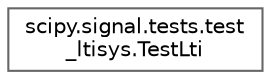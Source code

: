 digraph "Graphical Class Hierarchy"
{
 // LATEX_PDF_SIZE
  bgcolor="transparent";
  edge [fontname=Helvetica,fontsize=10,labelfontname=Helvetica,labelfontsize=10];
  node [fontname=Helvetica,fontsize=10,shape=box,height=0.2,width=0.4];
  rankdir="LR";
  Node0 [id="Node000000",label="scipy.signal.tests.test\l_ltisys.TestLti",height=0.2,width=0.4,color="grey40", fillcolor="white", style="filled",URL="$d4/d69/classscipy_1_1signal_1_1tests_1_1test__ltisys_1_1TestLti.html",tooltip=" "];
}
